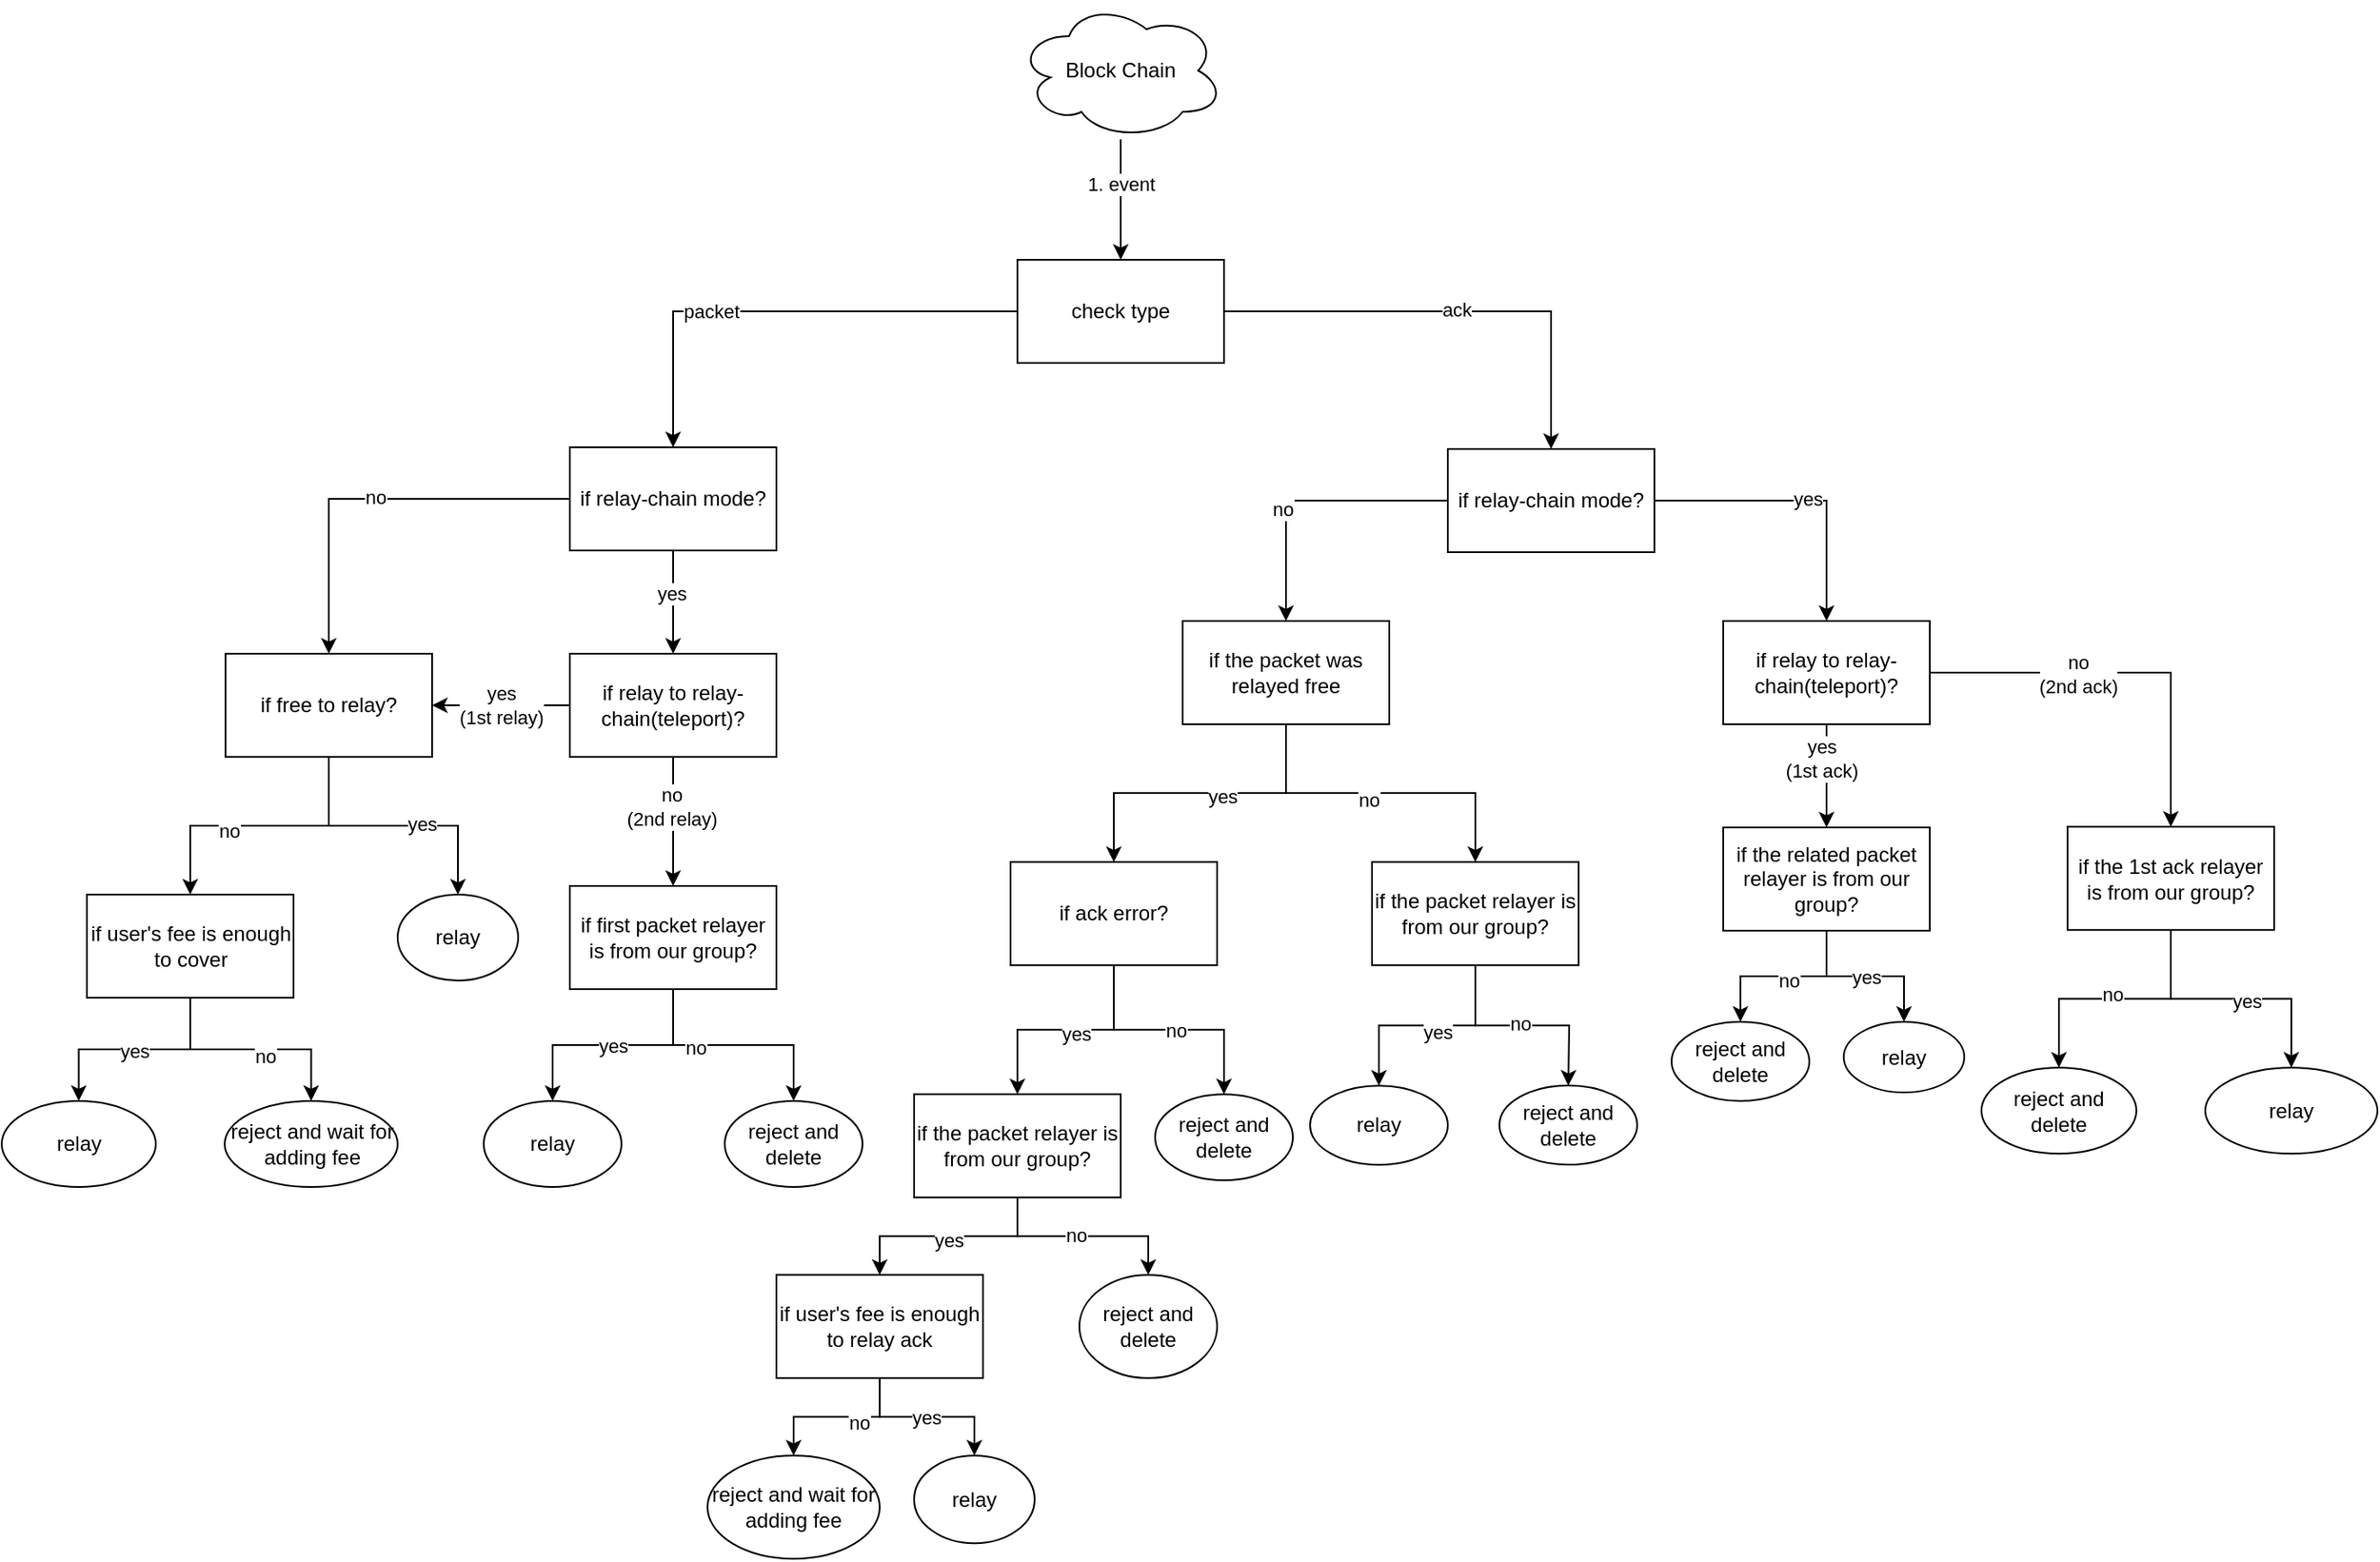 <mxfile version="16.5.6" type="github">
  <diagram id="DXfV26Vn87x0zs_EIKbh" name="Page-1">
    <mxGraphModel dx="1773" dy="614" grid="1" gridSize="10" guides="1" tooltips="1" connect="1" arrows="1" fold="1" page="1" pageScale="1" pageWidth="827" pageHeight="1169" math="0" shadow="0">
      <root>
        <mxCell id="0" />
        <mxCell id="1" parent="0" />
        <mxCell id="CVYdMX1Olc9wnZOOx5qh-6" value="" style="edgeStyle=orthogonalEdgeStyle;rounded=0;orthogonalLoop=1;jettySize=auto;html=1;" edge="1" parent="1" source="CVYdMX1Olc9wnZOOx5qh-1" target="CVYdMX1Olc9wnZOOx5qh-5">
          <mxGeometry relative="1" as="geometry" />
        </mxCell>
        <mxCell id="CVYdMX1Olc9wnZOOx5qh-9" value="packet" style="edgeLabel;html=1;align=center;verticalAlign=middle;resizable=0;points=[];" vertex="1" connectable="0" parent="CVYdMX1Olc9wnZOOx5qh-6">
          <mxGeometry x="0.275" relative="1" as="geometry">
            <mxPoint as="offset" />
          </mxGeometry>
        </mxCell>
        <mxCell id="CVYdMX1Olc9wnZOOx5qh-8" value="" style="edgeStyle=orthogonalEdgeStyle;rounded=0;orthogonalLoop=1;jettySize=auto;html=1;" edge="1" parent="1" source="CVYdMX1Olc9wnZOOx5qh-1" target="CVYdMX1Olc9wnZOOx5qh-7">
          <mxGeometry relative="1" as="geometry" />
        </mxCell>
        <mxCell id="CVYdMX1Olc9wnZOOx5qh-10" value="ack" style="edgeLabel;html=1;align=center;verticalAlign=middle;resizable=0;points=[];" vertex="1" connectable="0" parent="CVYdMX1Olc9wnZOOx5qh-8">
          <mxGeometry y="1" relative="1" as="geometry">
            <mxPoint as="offset" />
          </mxGeometry>
        </mxCell>
        <mxCell id="CVYdMX1Olc9wnZOOx5qh-1" value="check type" style="rounded=0;whiteSpace=wrap;html=1;" vertex="1" parent="1">
          <mxGeometry x="210" y="220" width="120" height="60" as="geometry" />
        </mxCell>
        <mxCell id="CVYdMX1Olc9wnZOOx5qh-3" value="" style="endArrow=classic;html=1;rounded=0;" edge="1" parent="1">
          <mxGeometry width="50" height="50" relative="1" as="geometry">
            <mxPoint x="270" y="150" as="sourcePoint" />
            <mxPoint x="270" y="220" as="targetPoint" />
          </mxGeometry>
        </mxCell>
        <mxCell id="CVYdMX1Olc9wnZOOx5qh-4" value="1. event" style="edgeLabel;html=1;align=center;verticalAlign=middle;resizable=0;points=[];" vertex="1" connectable="0" parent="CVYdMX1Olc9wnZOOx5qh-3">
          <mxGeometry x="-0.257" relative="1" as="geometry">
            <mxPoint as="offset" />
          </mxGeometry>
        </mxCell>
        <mxCell id="CVYdMX1Olc9wnZOOx5qh-14" value="" style="edgeStyle=orthogonalEdgeStyle;rounded=0;orthogonalLoop=1;jettySize=auto;html=1;exitX=0;exitY=0.5;exitDx=0;exitDy=0;" edge="1" parent="1" source="CVYdMX1Olc9wnZOOx5qh-5" target="CVYdMX1Olc9wnZOOx5qh-13">
          <mxGeometry relative="1" as="geometry">
            <mxPoint x="-269.5" y="359" as="sourcePoint" />
          </mxGeometry>
        </mxCell>
        <mxCell id="CVYdMX1Olc9wnZOOx5qh-16" value="no" style="edgeLabel;html=1;align=center;verticalAlign=middle;resizable=0;points=[];" vertex="1" connectable="0" parent="CVYdMX1Olc9wnZOOx5qh-14">
          <mxGeometry x="-0.012" y="-2" relative="1" as="geometry">
            <mxPoint y="1" as="offset" />
          </mxGeometry>
        </mxCell>
        <mxCell id="CVYdMX1Olc9wnZOOx5qh-50" value="" style="edgeStyle=orthogonalEdgeStyle;rounded=0;orthogonalLoop=1;jettySize=auto;html=1;" edge="1" parent="1" source="CVYdMX1Olc9wnZOOx5qh-5" target="CVYdMX1Olc9wnZOOx5qh-11">
          <mxGeometry relative="1" as="geometry" />
        </mxCell>
        <mxCell id="CVYdMX1Olc9wnZOOx5qh-51" value="yes" style="edgeLabel;html=1;align=center;verticalAlign=middle;resizable=0;points=[];" vertex="1" connectable="0" parent="CVYdMX1Olc9wnZOOx5qh-50">
          <mxGeometry x="-0.183" y="-1" relative="1" as="geometry">
            <mxPoint as="offset" />
          </mxGeometry>
        </mxCell>
        <mxCell id="CVYdMX1Olc9wnZOOx5qh-5" value="if relay-chain mode?" style="rounded=0;whiteSpace=wrap;html=1;" vertex="1" parent="1">
          <mxGeometry x="-50" y="329" width="120" height="60" as="geometry" />
        </mxCell>
        <mxCell id="CVYdMX1Olc9wnZOOx5qh-55" value="" style="edgeStyle=orthogonalEdgeStyle;rounded=0;orthogonalLoop=1;jettySize=auto;html=1;exitX=0;exitY=0.5;exitDx=0;exitDy=0;" edge="1" parent="1" source="CVYdMX1Olc9wnZOOx5qh-7" target="CVYdMX1Olc9wnZOOx5qh-54">
          <mxGeometry relative="1" as="geometry" />
        </mxCell>
        <mxCell id="CVYdMX1Olc9wnZOOx5qh-58" value="no" style="edgeLabel;html=1;align=center;verticalAlign=middle;resizable=0;points=[];" vertex="1" connectable="0" parent="CVYdMX1Olc9wnZOOx5qh-55">
          <mxGeometry x="0.206" y="-2" relative="1" as="geometry">
            <mxPoint as="offset" />
          </mxGeometry>
        </mxCell>
        <mxCell id="CVYdMX1Olc9wnZOOx5qh-57" value="" style="edgeStyle=orthogonalEdgeStyle;rounded=0;orthogonalLoop=1;jettySize=auto;html=1;" edge="1" parent="1" source="CVYdMX1Olc9wnZOOx5qh-7" target="CVYdMX1Olc9wnZOOx5qh-56">
          <mxGeometry relative="1" as="geometry" />
        </mxCell>
        <mxCell id="CVYdMX1Olc9wnZOOx5qh-59" value="yes" style="edgeLabel;html=1;align=center;verticalAlign=middle;resizable=0;points=[];" vertex="1" connectable="0" parent="CVYdMX1Olc9wnZOOx5qh-57">
          <mxGeometry x="0.046" y="2" relative="1" as="geometry">
            <mxPoint y="1" as="offset" />
          </mxGeometry>
        </mxCell>
        <mxCell id="CVYdMX1Olc9wnZOOx5qh-7" value="if relay-chain mode?" style="whiteSpace=wrap;html=1;rounded=0;" vertex="1" parent="1">
          <mxGeometry x="460" y="330" width="120" height="60" as="geometry" />
        </mxCell>
        <mxCell id="CVYdMX1Olc9wnZOOx5qh-41" value="" style="edgeStyle=orthogonalEdgeStyle;rounded=0;orthogonalLoop=1;jettySize=auto;html=1;" edge="1" parent="1" source="CVYdMX1Olc9wnZOOx5qh-11" target="CVYdMX1Olc9wnZOOx5qh-40">
          <mxGeometry relative="1" as="geometry" />
        </mxCell>
        <mxCell id="CVYdMX1Olc9wnZOOx5qh-42" value="no&lt;br&gt;(2nd relay)" style="edgeLabel;html=1;align=center;verticalAlign=middle;resizable=0;points=[];" vertex="1" connectable="0" parent="CVYdMX1Olc9wnZOOx5qh-41">
          <mxGeometry x="-0.225" y="-1" relative="1" as="geometry">
            <mxPoint as="offset" />
          </mxGeometry>
        </mxCell>
        <mxCell id="CVYdMX1Olc9wnZOOx5qh-52" value="yes&lt;br&gt;(1st relay)" style="edgeStyle=orthogonalEdgeStyle;rounded=0;orthogonalLoop=1;jettySize=auto;html=1;exitX=0;exitY=0.5;exitDx=0;exitDy=0;entryX=1;entryY=0.5;entryDx=0;entryDy=0;" edge="1" parent="1" source="CVYdMX1Olc9wnZOOx5qh-11" target="CVYdMX1Olc9wnZOOx5qh-13">
          <mxGeometry relative="1" as="geometry" />
        </mxCell>
        <mxCell id="CVYdMX1Olc9wnZOOx5qh-11" value="if relay to relay-chain(teleport)?" style="rounded=0;whiteSpace=wrap;html=1;" vertex="1" parent="1">
          <mxGeometry x="-50" y="449" width="120" height="60" as="geometry" />
        </mxCell>
        <mxCell id="CVYdMX1Olc9wnZOOx5qh-34" value="" style="edgeStyle=orthogonalEdgeStyle;rounded=0;orthogonalLoop=1;jettySize=auto;html=1;" edge="1" parent="1" source="CVYdMX1Olc9wnZOOx5qh-13" target="CVYdMX1Olc9wnZOOx5qh-33">
          <mxGeometry relative="1" as="geometry" />
        </mxCell>
        <mxCell id="CVYdMX1Olc9wnZOOx5qh-35" value="yes" style="edgeLabel;html=1;align=center;verticalAlign=middle;resizable=0;points=[];" vertex="1" connectable="0" parent="CVYdMX1Olc9wnZOOx5qh-34">
          <mxGeometry x="0.193" y="1" relative="1" as="geometry">
            <mxPoint x="1" as="offset" />
          </mxGeometry>
        </mxCell>
        <mxCell id="CVYdMX1Olc9wnZOOx5qh-49" style="edgeStyle=orthogonalEdgeStyle;rounded=0;orthogonalLoop=1;jettySize=auto;html=1;entryX=0.5;entryY=0;entryDx=0;entryDy=0;" edge="1" parent="1" source="CVYdMX1Olc9wnZOOx5qh-13" target="CVYdMX1Olc9wnZOOx5qh-19">
          <mxGeometry relative="1" as="geometry" />
        </mxCell>
        <mxCell id="CVYdMX1Olc9wnZOOx5qh-53" value="no" style="edgeLabel;html=1;align=center;verticalAlign=middle;resizable=0;points=[];" vertex="1" connectable="0" parent="CVYdMX1Olc9wnZOOx5qh-49">
          <mxGeometry x="0.221" y="3" relative="1" as="geometry">
            <mxPoint as="offset" />
          </mxGeometry>
        </mxCell>
        <mxCell id="CVYdMX1Olc9wnZOOx5qh-13" value="if free to relay?" style="rounded=0;whiteSpace=wrap;html=1;" vertex="1" parent="1">
          <mxGeometry x="-250" y="449" width="120" height="60" as="geometry" />
        </mxCell>
        <mxCell id="CVYdMX1Olc9wnZOOx5qh-28" value="" style="edgeStyle=orthogonalEdgeStyle;rounded=0;orthogonalLoop=1;jettySize=auto;html=1;" edge="1" parent="1" source="CVYdMX1Olc9wnZOOx5qh-19" target="CVYdMX1Olc9wnZOOx5qh-27">
          <mxGeometry relative="1" as="geometry" />
        </mxCell>
        <mxCell id="CVYdMX1Olc9wnZOOx5qh-31" value="yes" style="edgeLabel;html=1;align=center;verticalAlign=middle;resizable=0;points=[];" vertex="1" connectable="0" parent="CVYdMX1Olc9wnZOOx5qh-28">
          <mxGeometry x="0.008" y="1" relative="1" as="geometry">
            <mxPoint as="offset" />
          </mxGeometry>
        </mxCell>
        <mxCell id="CVYdMX1Olc9wnZOOx5qh-30" value="" style="edgeStyle=orthogonalEdgeStyle;rounded=0;orthogonalLoop=1;jettySize=auto;html=1;" edge="1" parent="1" source="CVYdMX1Olc9wnZOOx5qh-19" target="CVYdMX1Olc9wnZOOx5qh-29">
          <mxGeometry relative="1" as="geometry" />
        </mxCell>
        <mxCell id="CVYdMX1Olc9wnZOOx5qh-32" value="no" style="edgeLabel;html=1;align=center;verticalAlign=middle;resizable=0;points=[];" vertex="1" connectable="0" parent="CVYdMX1Olc9wnZOOx5qh-30">
          <mxGeometry x="0.125" y="-4" relative="1" as="geometry">
            <mxPoint as="offset" />
          </mxGeometry>
        </mxCell>
        <mxCell id="CVYdMX1Olc9wnZOOx5qh-19" value="if user&#39;s fee is enough to cover" style="rounded=0;whiteSpace=wrap;html=1;" vertex="1" parent="1">
          <mxGeometry x="-330.5" y="589" width="120" height="60" as="geometry" />
        </mxCell>
        <mxCell id="CVYdMX1Olc9wnZOOx5qh-27" value="relay" style="ellipse;whiteSpace=wrap;html=1;rounded=0;" vertex="1" parent="1">
          <mxGeometry x="-380" y="709" width="89.5" height="50" as="geometry" />
        </mxCell>
        <mxCell id="CVYdMX1Olc9wnZOOx5qh-29" value="reject and wait for adding fee" style="ellipse;whiteSpace=wrap;html=1;rounded=0;" vertex="1" parent="1">
          <mxGeometry x="-250.5" y="709" width="100.5" height="50" as="geometry" />
        </mxCell>
        <mxCell id="CVYdMX1Olc9wnZOOx5qh-33" value="relay" style="ellipse;whiteSpace=wrap;html=1;rounded=0;" vertex="1" parent="1">
          <mxGeometry x="-150" y="589" width="70" height="50" as="geometry" />
        </mxCell>
        <mxCell id="CVYdMX1Olc9wnZOOx5qh-44" value="" style="edgeStyle=orthogonalEdgeStyle;rounded=0;orthogonalLoop=1;jettySize=auto;html=1;" edge="1" parent="1" source="CVYdMX1Olc9wnZOOx5qh-40" target="CVYdMX1Olc9wnZOOx5qh-43">
          <mxGeometry relative="1" as="geometry" />
        </mxCell>
        <mxCell id="CVYdMX1Olc9wnZOOx5qh-45" value="no" style="edgeLabel;html=1;align=center;verticalAlign=middle;resizable=0;points=[];" vertex="1" connectable="0" parent="CVYdMX1Olc9wnZOOx5qh-44">
          <mxGeometry x="-0.325" y="-1" relative="1" as="geometry">
            <mxPoint as="offset" />
          </mxGeometry>
        </mxCell>
        <mxCell id="CVYdMX1Olc9wnZOOx5qh-47" value="" style="edgeStyle=orthogonalEdgeStyle;rounded=0;orthogonalLoop=1;jettySize=auto;html=1;" edge="1" parent="1" source="CVYdMX1Olc9wnZOOx5qh-40" target="CVYdMX1Olc9wnZOOx5qh-46">
          <mxGeometry relative="1" as="geometry" />
        </mxCell>
        <mxCell id="CVYdMX1Olc9wnZOOx5qh-48" value="yes" style="edgeLabel;html=1;align=center;verticalAlign=middle;resizable=0;points=[];" vertex="1" connectable="0" parent="CVYdMX1Olc9wnZOOx5qh-47">
          <mxGeometry relative="1" as="geometry">
            <mxPoint as="offset" />
          </mxGeometry>
        </mxCell>
        <mxCell id="CVYdMX1Olc9wnZOOx5qh-40" value="if first packet relayer is from our group?" style="rounded=0;whiteSpace=wrap;html=1;" vertex="1" parent="1">
          <mxGeometry x="-50" y="584" width="120" height="60" as="geometry" />
        </mxCell>
        <mxCell id="CVYdMX1Olc9wnZOOx5qh-43" value="reject and delete" style="ellipse;whiteSpace=wrap;html=1;rounded=0;" vertex="1" parent="1">
          <mxGeometry x="40" y="709" width="80" height="50" as="geometry" />
        </mxCell>
        <mxCell id="CVYdMX1Olc9wnZOOx5qh-46" value="relay" style="ellipse;whiteSpace=wrap;html=1;rounded=0;" vertex="1" parent="1">
          <mxGeometry x="-100" y="709" width="80" height="50" as="geometry" />
        </mxCell>
        <mxCell id="CVYdMX1Olc9wnZOOx5qh-61" value="" style="edgeStyle=orthogonalEdgeStyle;rounded=0;orthogonalLoop=1;jettySize=auto;html=1;" edge="1" parent="1" source="CVYdMX1Olc9wnZOOx5qh-54" target="CVYdMX1Olc9wnZOOx5qh-60">
          <mxGeometry relative="1" as="geometry" />
        </mxCell>
        <mxCell id="CVYdMX1Olc9wnZOOx5qh-62" value="yes" style="edgeLabel;html=1;align=center;verticalAlign=middle;resizable=0;points=[];" vertex="1" connectable="0" parent="CVYdMX1Olc9wnZOOx5qh-61">
          <mxGeometry x="-0.134" y="2" relative="1" as="geometry">
            <mxPoint x="1" as="offset" />
          </mxGeometry>
        </mxCell>
        <mxCell id="CVYdMX1Olc9wnZOOx5qh-87" value="" style="edgeStyle=orthogonalEdgeStyle;rounded=0;orthogonalLoop=1;jettySize=auto;html=1;" edge="1" parent="1" source="CVYdMX1Olc9wnZOOx5qh-54" target="CVYdMX1Olc9wnZOOx5qh-86">
          <mxGeometry relative="1" as="geometry" />
        </mxCell>
        <mxCell id="CVYdMX1Olc9wnZOOx5qh-88" value="no" style="edgeLabel;html=1;align=center;verticalAlign=middle;resizable=0;points=[];" vertex="1" connectable="0" parent="CVYdMX1Olc9wnZOOx5qh-87">
          <mxGeometry x="-0.083" y="-4" relative="1" as="geometry">
            <mxPoint x="1" as="offset" />
          </mxGeometry>
        </mxCell>
        <mxCell id="CVYdMX1Olc9wnZOOx5qh-54" value="if the packet was relayed free" style="whiteSpace=wrap;html=1;rounded=0;" vertex="1" parent="1">
          <mxGeometry x="306" y="430" width="120" height="60" as="geometry" />
        </mxCell>
        <mxCell id="CVYdMX1Olc9wnZOOx5qh-96" value="" style="edgeStyle=orthogonalEdgeStyle;rounded=0;orthogonalLoop=1;jettySize=auto;html=1;" edge="1" parent="1" source="CVYdMX1Olc9wnZOOx5qh-56" target="CVYdMX1Olc9wnZOOx5qh-95">
          <mxGeometry relative="1" as="geometry" />
        </mxCell>
        <mxCell id="CVYdMX1Olc9wnZOOx5qh-97" value="yes&lt;br&gt;(1st&amp;nbsp;ack)" style="edgeLabel;html=1;align=center;verticalAlign=middle;resizable=0;points=[];" vertex="1" connectable="0" parent="CVYdMX1Olc9wnZOOx5qh-96">
          <mxGeometry x="-0.338" y="-3" relative="1" as="geometry">
            <mxPoint as="offset" />
          </mxGeometry>
        </mxCell>
        <mxCell id="CVYdMX1Olc9wnZOOx5qh-104" value="" style="edgeStyle=orthogonalEdgeStyle;rounded=0;orthogonalLoop=1;jettySize=auto;html=1;" edge="1" parent="1" source="CVYdMX1Olc9wnZOOx5qh-56" target="CVYdMX1Olc9wnZOOx5qh-103">
          <mxGeometry relative="1" as="geometry" />
        </mxCell>
        <mxCell id="CVYdMX1Olc9wnZOOx5qh-105" value="no&lt;br&gt;(2nd ack)" style="edgeLabel;html=1;align=center;verticalAlign=middle;resizable=0;points=[];" vertex="1" connectable="0" parent="CVYdMX1Olc9wnZOOx5qh-104">
          <mxGeometry x="-0.256" relative="1" as="geometry">
            <mxPoint y="1" as="offset" />
          </mxGeometry>
        </mxCell>
        <mxCell id="CVYdMX1Olc9wnZOOx5qh-56" value="if relay to relay-chain(teleport)?" style="whiteSpace=wrap;html=1;rounded=0;" vertex="1" parent="1">
          <mxGeometry x="620" y="430" width="120" height="60" as="geometry" />
        </mxCell>
        <mxCell id="CVYdMX1Olc9wnZOOx5qh-66" value="" style="edgeStyle=orthogonalEdgeStyle;rounded=0;orthogonalLoop=1;jettySize=auto;html=1;" edge="1" parent="1" source="CVYdMX1Olc9wnZOOx5qh-60" target="CVYdMX1Olc9wnZOOx5qh-65">
          <mxGeometry relative="1" as="geometry" />
        </mxCell>
        <mxCell id="CVYdMX1Olc9wnZOOx5qh-67" value="no" style="edgeLabel;html=1;align=center;verticalAlign=middle;resizable=0;points=[];" vertex="1" connectable="0" parent="CVYdMX1Olc9wnZOOx5qh-66">
          <mxGeometry x="0.05" relative="1" as="geometry">
            <mxPoint as="offset" />
          </mxGeometry>
        </mxCell>
        <mxCell id="CVYdMX1Olc9wnZOOx5qh-69" value="" style="edgeStyle=orthogonalEdgeStyle;rounded=0;orthogonalLoop=1;jettySize=auto;html=1;" edge="1" parent="1" source="CVYdMX1Olc9wnZOOx5qh-60" target="CVYdMX1Olc9wnZOOx5qh-68">
          <mxGeometry relative="1" as="geometry" />
        </mxCell>
        <mxCell id="CVYdMX1Olc9wnZOOx5qh-70" value="yes" style="edgeLabel;html=1;align=center;verticalAlign=middle;resizable=0;points=[];" vertex="1" connectable="0" parent="CVYdMX1Olc9wnZOOx5qh-69">
          <mxGeometry x="-0.081" y="1" relative="1" as="geometry">
            <mxPoint y="1" as="offset" />
          </mxGeometry>
        </mxCell>
        <mxCell id="CVYdMX1Olc9wnZOOx5qh-60" value="if ack error?" style="whiteSpace=wrap;html=1;rounded=0;" vertex="1" parent="1">
          <mxGeometry x="206" y="570.1" width="120" height="60" as="geometry" />
        </mxCell>
        <mxCell id="CVYdMX1Olc9wnZOOx5qh-65" value="reject and delete" style="ellipse;whiteSpace=wrap;html=1;rounded=0;" vertex="1" parent="1">
          <mxGeometry x="290" y="705.1" width="80" height="50" as="geometry" />
        </mxCell>
        <mxCell id="CVYdMX1Olc9wnZOOx5qh-72" value="" style="edgeStyle=orthogonalEdgeStyle;rounded=0;orthogonalLoop=1;jettySize=auto;html=1;" edge="1" parent="1" source="CVYdMX1Olc9wnZOOx5qh-68" target="CVYdMX1Olc9wnZOOx5qh-71">
          <mxGeometry relative="1" as="geometry" />
        </mxCell>
        <mxCell id="CVYdMX1Olc9wnZOOx5qh-73" value="no" style="edgeLabel;html=1;align=center;verticalAlign=middle;resizable=0;points=[];" vertex="1" connectable="0" parent="CVYdMX1Olc9wnZOOx5qh-72">
          <mxGeometry x="-0.077" y="1" relative="1" as="geometry">
            <mxPoint as="offset" />
          </mxGeometry>
        </mxCell>
        <mxCell id="CVYdMX1Olc9wnZOOx5qh-77" value="" style="edgeStyle=orthogonalEdgeStyle;rounded=0;orthogonalLoop=1;jettySize=auto;html=1;" edge="1" parent="1" source="CVYdMX1Olc9wnZOOx5qh-68" target="CVYdMX1Olc9wnZOOx5qh-76">
          <mxGeometry relative="1" as="geometry" />
        </mxCell>
        <mxCell id="CVYdMX1Olc9wnZOOx5qh-78" value="yes" style="edgeLabel;html=1;align=center;verticalAlign=middle;resizable=0;points=[];" vertex="1" connectable="0" parent="CVYdMX1Olc9wnZOOx5qh-77">
          <mxGeometry x="0.015" y="2" relative="1" as="geometry">
            <mxPoint x="1" as="offset" />
          </mxGeometry>
        </mxCell>
        <mxCell id="CVYdMX1Olc9wnZOOx5qh-68" value="if the packet relayer is from our group?" style="whiteSpace=wrap;html=1;rounded=0;" vertex="1" parent="1">
          <mxGeometry x="150" y="705.1" width="120" height="60" as="geometry" />
        </mxCell>
        <mxCell id="CVYdMX1Olc9wnZOOx5qh-71" value="reject and delete" style="ellipse;whiteSpace=wrap;html=1;rounded=0;" vertex="1" parent="1">
          <mxGeometry x="246" y="810.1" width="80" height="60" as="geometry" />
        </mxCell>
        <mxCell id="CVYdMX1Olc9wnZOOx5qh-80" value="" style="edgeStyle=orthogonalEdgeStyle;rounded=0;orthogonalLoop=1;jettySize=auto;html=1;" edge="1" parent="1" source="CVYdMX1Olc9wnZOOx5qh-76" target="CVYdMX1Olc9wnZOOx5qh-79">
          <mxGeometry relative="1" as="geometry" />
        </mxCell>
        <mxCell id="CVYdMX1Olc9wnZOOx5qh-81" value="no" style="edgeLabel;html=1;align=center;verticalAlign=middle;resizable=0;points=[];" vertex="1" connectable="0" parent="CVYdMX1Olc9wnZOOx5qh-80">
          <mxGeometry x="-0.276" y="3" relative="1" as="geometry">
            <mxPoint as="offset" />
          </mxGeometry>
        </mxCell>
        <mxCell id="CVYdMX1Olc9wnZOOx5qh-83" value="" style="edgeStyle=orthogonalEdgeStyle;rounded=0;orthogonalLoop=1;jettySize=auto;html=1;" edge="1" parent="1" source="CVYdMX1Olc9wnZOOx5qh-76" target="CVYdMX1Olc9wnZOOx5qh-82">
          <mxGeometry relative="1" as="geometry" />
        </mxCell>
        <mxCell id="CVYdMX1Olc9wnZOOx5qh-84" value="yes" style="edgeLabel;html=1;align=center;verticalAlign=middle;resizable=0;points=[];" vertex="1" connectable="0" parent="CVYdMX1Olc9wnZOOx5qh-83">
          <mxGeometry x="-0.016" y="1" relative="1" as="geometry">
            <mxPoint y="1" as="offset" />
          </mxGeometry>
        </mxCell>
        <mxCell id="CVYdMX1Olc9wnZOOx5qh-76" value="if user&#39;s fee is enough to relay ack" style="whiteSpace=wrap;html=1;rounded=0;" vertex="1" parent="1">
          <mxGeometry x="70" y="810.1" width="120" height="60" as="geometry" />
        </mxCell>
        <mxCell id="CVYdMX1Olc9wnZOOx5qh-79" value="reject and wait for adding fee" style="ellipse;whiteSpace=wrap;html=1;rounded=0;" vertex="1" parent="1">
          <mxGeometry x="30" y="915.1" width="100" height="60" as="geometry" />
        </mxCell>
        <mxCell id="CVYdMX1Olc9wnZOOx5qh-82" value="relay" style="ellipse;whiteSpace=wrap;html=1;rounded=0;" vertex="1" parent="1">
          <mxGeometry x="150" y="915.1" width="70" height="51" as="geometry" />
        </mxCell>
        <mxCell id="CVYdMX1Olc9wnZOOx5qh-90" value="" style="edgeStyle=orthogonalEdgeStyle;rounded=0;orthogonalLoop=1;jettySize=auto;html=1;exitX=0.5;exitY=1;exitDx=0;exitDy=0;" edge="1" parent="1" source="CVYdMX1Olc9wnZOOx5qh-86">
          <mxGeometry relative="1" as="geometry">
            <mxPoint x="530" y="700.1" as="targetPoint" />
          </mxGeometry>
        </mxCell>
        <mxCell id="CVYdMX1Olc9wnZOOx5qh-91" value="no" style="edgeLabel;html=1;align=center;verticalAlign=middle;resizable=0;points=[];" vertex="1" connectable="0" parent="CVYdMX1Olc9wnZOOx5qh-90">
          <mxGeometry x="-0.019" y="1" relative="1" as="geometry">
            <mxPoint as="offset" />
          </mxGeometry>
        </mxCell>
        <mxCell id="CVYdMX1Olc9wnZOOx5qh-93" value="" style="edgeStyle=orthogonalEdgeStyle;rounded=0;orthogonalLoop=1;jettySize=auto;html=1;" edge="1" parent="1" source="CVYdMX1Olc9wnZOOx5qh-86" target="CVYdMX1Olc9wnZOOx5qh-92">
          <mxGeometry relative="1" as="geometry" />
        </mxCell>
        <mxCell id="CVYdMX1Olc9wnZOOx5qh-94" value="yes" style="edgeLabel;html=1;align=center;verticalAlign=middle;resizable=0;points=[];" vertex="1" connectable="0" parent="CVYdMX1Olc9wnZOOx5qh-93">
          <mxGeometry x="-0.093" y="4" relative="1" as="geometry">
            <mxPoint as="offset" />
          </mxGeometry>
        </mxCell>
        <mxCell id="CVYdMX1Olc9wnZOOx5qh-86" value="if the packet relayer is from our group?" style="whiteSpace=wrap;html=1;rounded=0;" vertex="1" parent="1">
          <mxGeometry x="416" y="570.1" width="120" height="60" as="geometry" />
        </mxCell>
        <mxCell id="CVYdMX1Olc9wnZOOx5qh-89" value="reject and delete" style="ellipse;whiteSpace=wrap;html=1;rounded=0;" vertex="1" parent="1">
          <mxGeometry x="490" y="700" width="80" height="46" as="geometry" />
        </mxCell>
        <mxCell id="CVYdMX1Olc9wnZOOx5qh-92" value="relay" style="ellipse;whiteSpace=wrap;html=1;rounded=0;" vertex="1" parent="1">
          <mxGeometry x="380" y="700.1" width="80" height="46" as="geometry" />
        </mxCell>
        <mxCell id="CVYdMX1Olc9wnZOOx5qh-99" value="yes" style="edgeStyle=orthogonalEdgeStyle;rounded=0;orthogonalLoop=1;jettySize=auto;html=1;" edge="1" parent="1" source="CVYdMX1Olc9wnZOOx5qh-95" target="CVYdMX1Olc9wnZOOx5qh-98">
          <mxGeometry relative="1" as="geometry" />
        </mxCell>
        <mxCell id="CVYdMX1Olc9wnZOOx5qh-101" value="" style="edgeStyle=orthogonalEdgeStyle;rounded=0;orthogonalLoop=1;jettySize=auto;html=1;" edge="1" parent="1" source="CVYdMX1Olc9wnZOOx5qh-95" target="CVYdMX1Olc9wnZOOx5qh-100">
          <mxGeometry relative="1" as="geometry" />
        </mxCell>
        <mxCell id="CVYdMX1Olc9wnZOOx5qh-102" value="no" style="edgeLabel;html=1;align=center;verticalAlign=middle;resizable=0;points=[];" vertex="1" connectable="0" parent="CVYdMX1Olc9wnZOOx5qh-101">
          <mxGeometry x="-0.044" y="1" relative="1" as="geometry">
            <mxPoint y="1" as="offset" />
          </mxGeometry>
        </mxCell>
        <mxCell id="CVYdMX1Olc9wnZOOx5qh-95" value="if the related packet relayer is from our group?" style="whiteSpace=wrap;html=1;rounded=0;" vertex="1" parent="1">
          <mxGeometry x="620" y="550" width="120" height="60" as="geometry" />
        </mxCell>
        <mxCell id="CVYdMX1Olc9wnZOOx5qh-98" value="relay" style="ellipse;whiteSpace=wrap;html=1;rounded=0;" vertex="1" parent="1">
          <mxGeometry x="690" y="663" width="70" height="41" as="geometry" />
        </mxCell>
        <mxCell id="CVYdMX1Olc9wnZOOx5qh-100" value="reject and delete" style="ellipse;whiteSpace=wrap;html=1;rounded=0;" vertex="1" parent="1">
          <mxGeometry x="590" y="663" width="80" height="46" as="geometry" />
        </mxCell>
        <mxCell id="CVYdMX1Olc9wnZOOx5qh-109" value="" style="edgeStyle=orthogonalEdgeStyle;rounded=0;orthogonalLoop=1;jettySize=auto;html=1;" edge="1" parent="1" source="CVYdMX1Olc9wnZOOx5qh-103" target="CVYdMX1Olc9wnZOOx5qh-108">
          <mxGeometry relative="1" as="geometry" />
        </mxCell>
        <mxCell id="CVYdMX1Olc9wnZOOx5qh-112" value="no" style="edgeLabel;html=1;align=center;verticalAlign=middle;resizable=0;points=[];" vertex="1" connectable="0" parent="CVYdMX1Olc9wnZOOx5qh-109">
          <mxGeometry x="0.027" y="-3" relative="1" as="geometry">
            <mxPoint as="offset" />
          </mxGeometry>
        </mxCell>
        <mxCell id="CVYdMX1Olc9wnZOOx5qh-111" value="" style="edgeStyle=orthogonalEdgeStyle;rounded=0;orthogonalLoop=1;jettySize=auto;html=1;" edge="1" parent="1" source="CVYdMX1Olc9wnZOOx5qh-103" target="CVYdMX1Olc9wnZOOx5qh-110">
          <mxGeometry relative="1" as="geometry" />
        </mxCell>
        <mxCell id="CVYdMX1Olc9wnZOOx5qh-113" value="yes" style="edgeLabel;html=1;align=center;verticalAlign=middle;resizable=0;points=[];" vertex="1" connectable="0" parent="CVYdMX1Olc9wnZOOx5qh-111">
          <mxGeometry x="0.12" y="-1" relative="1" as="geometry">
            <mxPoint as="offset" />
          </mxGeometry>
        </mxCell>
        <mxCell id="CVYdMX1Olc9wnZOOx5qh-103" value="if the 1st ack relayer is from our group?" style="whiteSpace=wrap;html=1;rounded=0;" vertex="1" parent="1">
          <mxGeometry x="820" y="549.6" width="120" height="60" as="geometry" />
        </mxCell>
        <mxCell id="CVYdMX1Olc9wnZOOx5qh-108" value="reject and delete" style="ellipse;whiteSpace=wrap;html=1;rounded=0;" vertex="1" parent="1">
          <mxGeometry x="770" y="689.6" width="90" height="50" as="geometry" />
        </mxCell>
        <mxCell id="CVYdMX1Olc9wnZOOx5qh-110" value="relay" style="ellipse;whiteSpace=wrap;html=1;rounded=0;" vertex="1" parent="1">
          <mxGeometry x="900" y="689.6" width="100" height="50" as="geometry" />
        </mxCell>
        <mxCell id="CVYdMX1Olc9wnZOOx5qh-114" value="Block Chain" style="ellipse;shape=cloud;whiteSpace=wrap;html=1;" vertex="1" parent="1">
          <mxGeometry x="210" y="70" width="120" height="80" as="geometry" />
        </mxCell>
      </root>
    </mxGraphModel>
  </diagram>
</mxfile>
